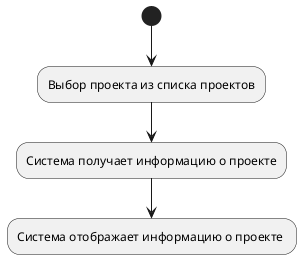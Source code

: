 @startuml
(*) --> "Выбор проекта из списка проектов"
--> "Система получает информацию о проекте"
--> "Система отображает информацию о проекте "
@enduml